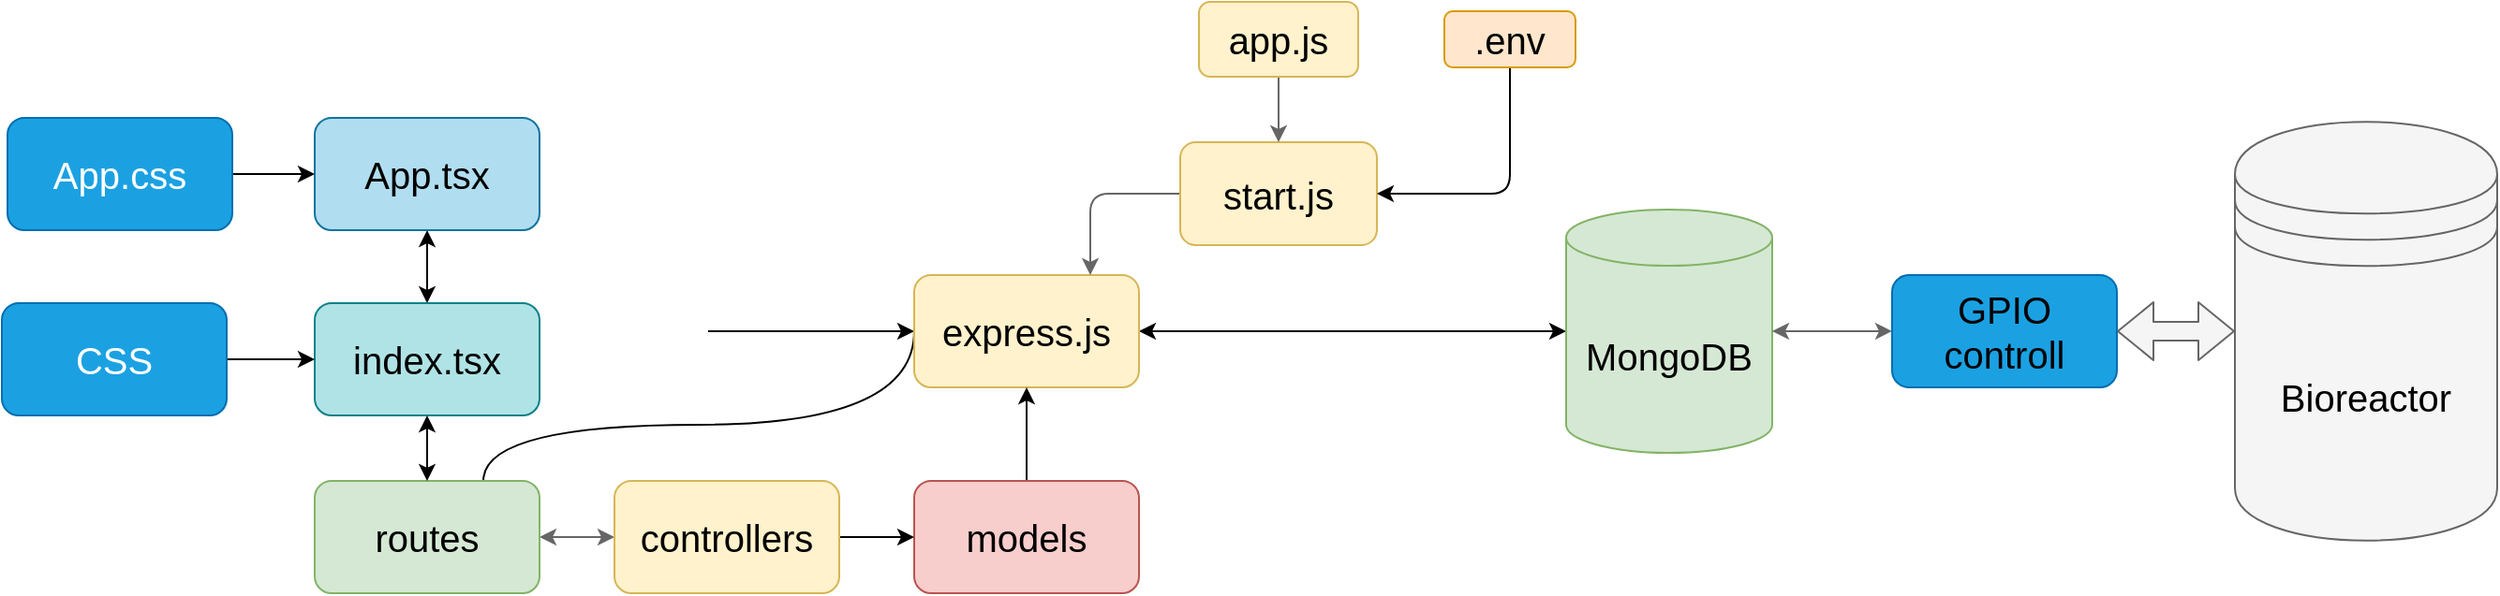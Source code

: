 <mxfile>
    <diagram id="_fO-0qVLtvQtgHuVrZ_L" name="Page-1">
        <mxGraphModel dx="1537" dy="867" grid="0" gridSize="10" guides="1" tooltips="1" connect="1" arrows="1" fold="1" page="1" pageScale="1" pageWidth="850" pageHeight="1100" background="#ffffff" math="0" shadow="0">
            <root>
                <mxCell id="0"/>
                <mxCell id="1" parent="0"/>
                <mxCell id="56" value="" style="edgeStyle=none;html=1;" edge="1" parent="1" target="21">
                    <mxGeometry relative="1" as="geometry">
                        <mxPoint x="932" y="587" as="sourcePoint"/>
                    </mxGeometry>
                </mxCell>
                <mxCell id="70" style="edgeStyle=orthogonalEdgeStyle;html=1;exitX=0;exitY=0.5;exitDx=0;exitDy=0;entryX=0.75;entryY=0;entryDx=0;entryDy=0;strokeColor=#000000;fontColor=#000000;startArrow=none;startFill=0;endArrow=none;endFill=0;curved=1;" edge="1" parent="1" source="21" target="44">
                    <mxGeometry relative="1" as="geometry">
                        <Array as="points">
                            <mxPoint x="1042" y="637"/>
                            <mxPoint x="812" y="637"/>
                        </Array>
                    </mxGeometry>
                </mxCell>
                <mxCell id="72" style="edgeStyle=orthogonalEdgeStyle;html=1;exitX=1;exitY=0.5;exitDx=0;exitDy=0;entryX=0;entryY=0.5;entryDx=0;entryDy=0;entryPerimeter=0;strokeColor=#000000;fontColor=#000000;startArrow=classic;startFill=1;endArrow=classic;endFill=1;" edge="1" parent="1" source="21" target="32">
                    <mxGeometry relative="1" as="geometry"/>
                </mxCell>
                <mxCell id="21" value="express.js" style="rounded=1;whiteSpace=wrap;html=1;hachureGap=4;fontFamily=Helvetica;fontSize=20;labelBackgroundColor=none;shadow=0;fillColor=#fff2cc;strokeColor=#d6b656;fontColor=#000000;" parent="1" vertex="1">
                    <mxGeometry x="1042" y="557" width="120" height="60" as="geometry"/>
                </mxCell>
                <mxCell id="27" style="edgeStyle=orthogonalEdgeStyle;hachureGap=4;html=1;exitX=0;exitY=0.5;exitDx=0;exitDy=0;fontFamily=Helvetica;fontSize=16;fontColor=#000000;labelBackgroundColor=none;shadow=0;fillColor=#f5f5f5;strokeColor=#666666;" parent="1" source="24" target="21" edge="1">
                    <mxGeometry relative="1" as="geometry">
                        <Array as="points">
                            <mxPoint x="1136" y="514"/>
                        </Array>
                    </mxGeometry>
                </mxCell>
                <mxCell id="24" value="start.js" style="rounded=1;whiteSpace=wrap;html=1;hachureGap=4;fontFamily=Helvetica;fontSize=20;labelBackgroundColor=none;shadow=0;fillColor=#fff2cc;strokeColor=#d6b656;fontColor=#000000;" parent="1" vertex="1">
                    <mxGeometry x="1184" y="486" width="105" height="55" as="geometry"/>
                </mxCell>
                <mxCell id="73" style="edgeStyle=orthogonalEdgeStyle;html=1;exitX=0.5;exitY=1;exitDx=0;exitDy=0;entryX=1;entryY=0.5;entryDx=0;entryDy=0;strokeColor=#000000;fontColor=#000000;startArrow=none;startFill=0;endArrow=classic;endFill=1;" edge="1" parent="1" source="28" target="24">
                    <mxGeometry relative="1" as="geometry"/>
                </mxCell>
                <mxCell id="28" value=".env" style="rounded=1;whiteSpace=wrap;html=1;hachureGap=4;fontFamily=Helvetica;fontSize=20;labelBackgroundColor=none;shadow=0;fillColor=#ffe6cc;strokeColor=#d79b00;fontColor=#000000;" parent="1" vertex="1">
                    <mxGeometry x="1325" y="416" width="70" height="30" as="geometry"/>
                </mxCell>
                <mxCell id="31" style="edgeStyle=none;hachureGap=4;html=1;exitX=0.5;exitY=1;exitDx=0;exitDy=0;entryX=0.5;entryY=0;entryDx=0;entryDy=0;fontFamily=Helvetica;fontSize=16;fontColor=#000000;labelBackgroundColor=none;shadow=0;fillColor=#f5f5f5;strokeColor=#666666;" parent="1" source="30" target="24" edge="1">
                    <mxGeometry relative="1" as="geometry"/>
                </mxCell>
                <mxCell id="30" value="app.js" style="rounded=1;whiteSpace=wrap;html=1;hachureGap=4;fontFamily=Helvetica;fontSize=20;labelBackgroundColor=none;shadow=0;fillColor=#fff2cc;strokeColor=#d6b656;fontColor=#000000;" parent="1" vertex="1">
                    <mxGeometry x="1194" y="411" width="85" height="40" as="geometry"/>
                </mxCell>
                <mxCell id="32" value="MongoDB" style="shape=cylinder3;whiteSpace=wrap;html=1;boundedLbl=1;backgroundOutline=1;size=15;hachureGap=4;fontFamily=Helvetica;fontSize=20;labelBackgroundColor=none;shadow=0;fillColor=#d5e8d4;strokeColor=#82b366;fontColor=#000000;" parent="1" vertex="1">
                    <mxGeometry x="1390" y="522" width="110" height="130" as="geometry"/>
                </mxCell>
                <mxCell id="58" style="edgeStyle=none;html=1;exitX=0.5;exitY=0;exitDx=0;exitDy=0;entryX=0.5;entryY=1;entryDx=0;entryDy=0;startArrow=none;startFill=0;endArrow=classic;endFill=1;strokeColor=#000000;" edge="1" parent="1" source="39" target="21">
                    <mxGeometry relative="1" as="geometry"/>
                </mxCell>
                <mxCell id="39" value="models" style="rounded=1;whiteSpace=wrap;html=1;hachureGap=4;fontFamily=Helvetica;fontSize=20;labelBackgroundColor=none;shadow=0;fillColor=#f8cecc;strokeColor=#b85450;fontColor=#000000;" parent="1" vertex="1">
                    <mxGeometry x="1042" y="667" width="120" height="60" as="geometry"/>
                </mxCell>
                <mxCell id="46" style="edgeStyle=orthogonalEdgeStyle;curved=1;hachureGap=4;html=1;exitX=0;exitY=0.5;exitDx=0;exitDy=0;entryX=1;entryY=0.5;entryDx=0;entryDy=0;fontFamily=Helvetica;fontSize=16;fontColor=#000000;labelBackgroundColor=none;shadow=0;fillColor=#f5f5f5;strokeColor=#666666;startArrow=classic;startFill=1;endArrow=classic;endFill=1;" parent="1" source="42" target="44" edge="1">
                    <mxGeometry relative="1" as="geometry"/>
                </mxCell>
                <mxCell id="60" style="edgeStyle=none;html=1;exitX=1;exitY=0.5;exitDx=0;exitDy=0;entryX=0;entryY=0.5;entryDx=0;entryDy=0;strokeColor=#000000;startArrow=none;startFill=0;endArrow=classic;endFill=1;" edge="1" parent="1" source="42" target="39">
                    <mxGeometry relative="1" as="geometry"/>
                </mxCell>
                <mxCell id="42" value="controllers" style="rounded=1;whiteSpace=wrap;html=1;hachureGap=4;fontFamily=Helvetica;fontSize=20;labelBackgroundColor=none;shadow=0;fillColor=#fff2cc;strokeColor=#d6b656;fontColor=#000000;" parent="1" vertex="1">
                    <mxGeometry x="882" y="667" width="120" height="60" as="geometry"/>
                </mxCell>
                <mxCell id="44" value="routes" style="rounded=1;whiteSpace=wrap;html=1;hachureGap=4;fontFamily=Helvetica;fontSize=20;labelBackgroundColor=none;shadow=0;fillColor=#d5e8d4;strokeColor=#82b366;fontColor=#000000;" parent="1" vertex="1">
                    <mxGeometry x="722" y="667" width="120" height="60" as="geometry"/>
                </mxCell>
                <mxCell id="53" style="edgeStyle=none;hachureGap=4;html=1;exitX=1;exitY=0.5;exitDx=0;exitDy=0;entryX=0;entryY=0.5;entryDx=0;entryDy=0;fontFamily=Helvetica;fontSize=16;startArrow=classic;startFill=1;fontColor=#000000;labelBackgroundColor=none;shadow=0;fillColor=#f5f5f5;strokeColor=#666666;" parent="1" target="50" edge="1">
                    <mxGeometry relative="1" as="geometry">
                        <mxPoint x="1500" y="587.0" as="sourcePoint"/>
                    </mxGeometry>
                </mxCell>
                <mxCell id="50" value="GPIO controll" style="rounded=1;whiteSpace=wrap;html=1;hachureGap=4;fontFamily=Helvetica;fontSize=20;labelBackgroundColor=none;shadow=0;fillColor=#1ba1e2;strokeColor=#006EAF;fontColor=#000000;glass=0;" parent="1" vertex="1">
                    <mxGeometry x="1564" y="556.99" width="120" height="60" as="geometry"/>
                </mxCell>
                <mxCell id="54" value="Bioreactor" style="shape=datastore;whiteSpace=wrap;html=1;hachureGap=4;fontFamily=Helvetica;fontSize=20;labelBackgroundColor=none;shadow=0;fillColor=#f5f5f5;strokeColor=#666666;fontColor=#000000;" parent="1" vertex="1">
                    <mxGeometry x="1747" y="475.12" width="140" height="223.75" as="geometry"/>
                </mxCell>
                <mxCell id="55" value="" style="shape=flexArrow;endArrow=classic;html=1;hachureGap=4;fontFamily=Helvetica;fontSize=16;exitX=1;exitY=0.5;exitDx=0;exitDy=0;entryX=0;entryY=0.5;entryDx=0;entryDy=0;fontColor=#000000;labelBackgroundColor=none;shadow=0;fillColor=#f5f5f5;strokeColor=#666666;startArrow=block;" parent="1" source="50" target="54" edge="1">
                    <mxGeometry width="50" height="50" relative="1" as="geometry">
                        <mxPoint x="1650" y="616.99" as="sourcePoint"/>
                        <mxPoint x="1700" y="566.99" as="targetPoint"/>
                    </mxGeometry>
                </mxCell>
                <mxCell id="62" style="edgeStyle=none;html=1;exitX=0.5;exitY=1;exitDx=0;exitDy=0;entryX=0.5;entryY=0;entryDx=0;entryDy=0;strokeColor=#000000;startArrow=classic;startFill=1;endArrow=classic;endFill=1;" edge="1" parent="1" source="57" target="61">
                    <mxGeometry relative="1" as="geometry"/>
                </mxCell>
                <mxCell id="57" value="App.tsx" style="rounded=1;whiteSpace=wrap;html=1;hachureGap=4;fontFamily=Helvetica;fontSize=20;labelBackgroundColor=none;shadow=0;fillColor=#b1ddf0;strokeColor=#10739e;fontColor=#000000;" vertex="1" parent="1">
                    <mxGeometry x="722" y="473" width="120" height="60" as="geometry"/>
                </mxCell>
                <mxCell id="63" style="edgeStyle=none;html=1;exitX=0.5;exitY=1;exitDx=0;exitDy=0;entryX=0.5;entryY=0;entryDx=0;entryDy=0;strokeColor=#000000;startArrow=classic;startFill=1;endArrow=classic;endFill=1;" edge="1" parent="1" source="61" target="44">
                    <mxGeometry relative="1" as="geometry"/>
                </mxCell>
                <mxCell id="61" value="index.tsx" style="rounded=1;whiteSpace=wrap;html=1;hachureGap=4;fontFamily=Helvetica;fontSize=20;labelBackgroundColor=none;shadow=0;fillColor=#b0e3e6;strokeColor=#0e8088;fontColor=#000000;" vertex="1" parent="1">
                    <mxGeometry x="722" y="572" width="120" height="60" as="geometry"/>
                </mxCell>
                <mxCell id="65" style="edgeStyle=none;html=1;exitX=1;exitY=0.5;exitDx=0;exitDy=0;entryX=0;entryY=0.5;entryDx=0;entryDy=0;strokeColor=#000000;startArrow=none;startFill=0;endArrow=classic;endFill=1;" edge="1" parent="1" source="64" target="61">
                    <mxGeometry relative="1" as="geometry"/>
                </mxCell>
                <mxCell id="64" value="CSS" style="rounded=1;whiteSpace=wrap;html=1;hachureGap=4;fontFamily=Helvetica;fontSize=20;labelBackgroundColor=none;shadow=0;fillColor=#1ba1e2;strokeColor=#006EAF;fontColor=#ffffff;" vertex="1" parent="1">
                    <mxGeometry x="555" y="572" width="120" height="60" as="geometry"/>
                </mxCell>
                <mxCell id="69" style="edgeStyle=none;html=1;exitX=1;exitY=0.5;exitDx=0;exitDy=0;entryX=0;entryY=0.5;entryDx=0;entryDy=0;strokeColor=#000000;startArrow=none;startFill=0;endArrow=classic;endFill=1;" edge="1" parent="1" source="68" target="57">
                    <mxGeometry relative="1" as="geometry"/>
                </mxCell>
                <mxCell id="68" value="App.css" style="rounded=1;whiteSpace=wrap;html=1;hachureGap=4;fontFamily=Helvetica;fontSize=20;labelBackgroundColor=none;shadow=0;fillColor=#1ba1e2;strokeColor=#006EAF;fontColor=#ffffff;" vertex="1" parent="1">
                    <mxGeometry x="558" y="473" width="120" height="60" as="geometry"/>
                </mxCell>
            </root>
        </mxGraphModel>
    </diagram>
</mxfile>